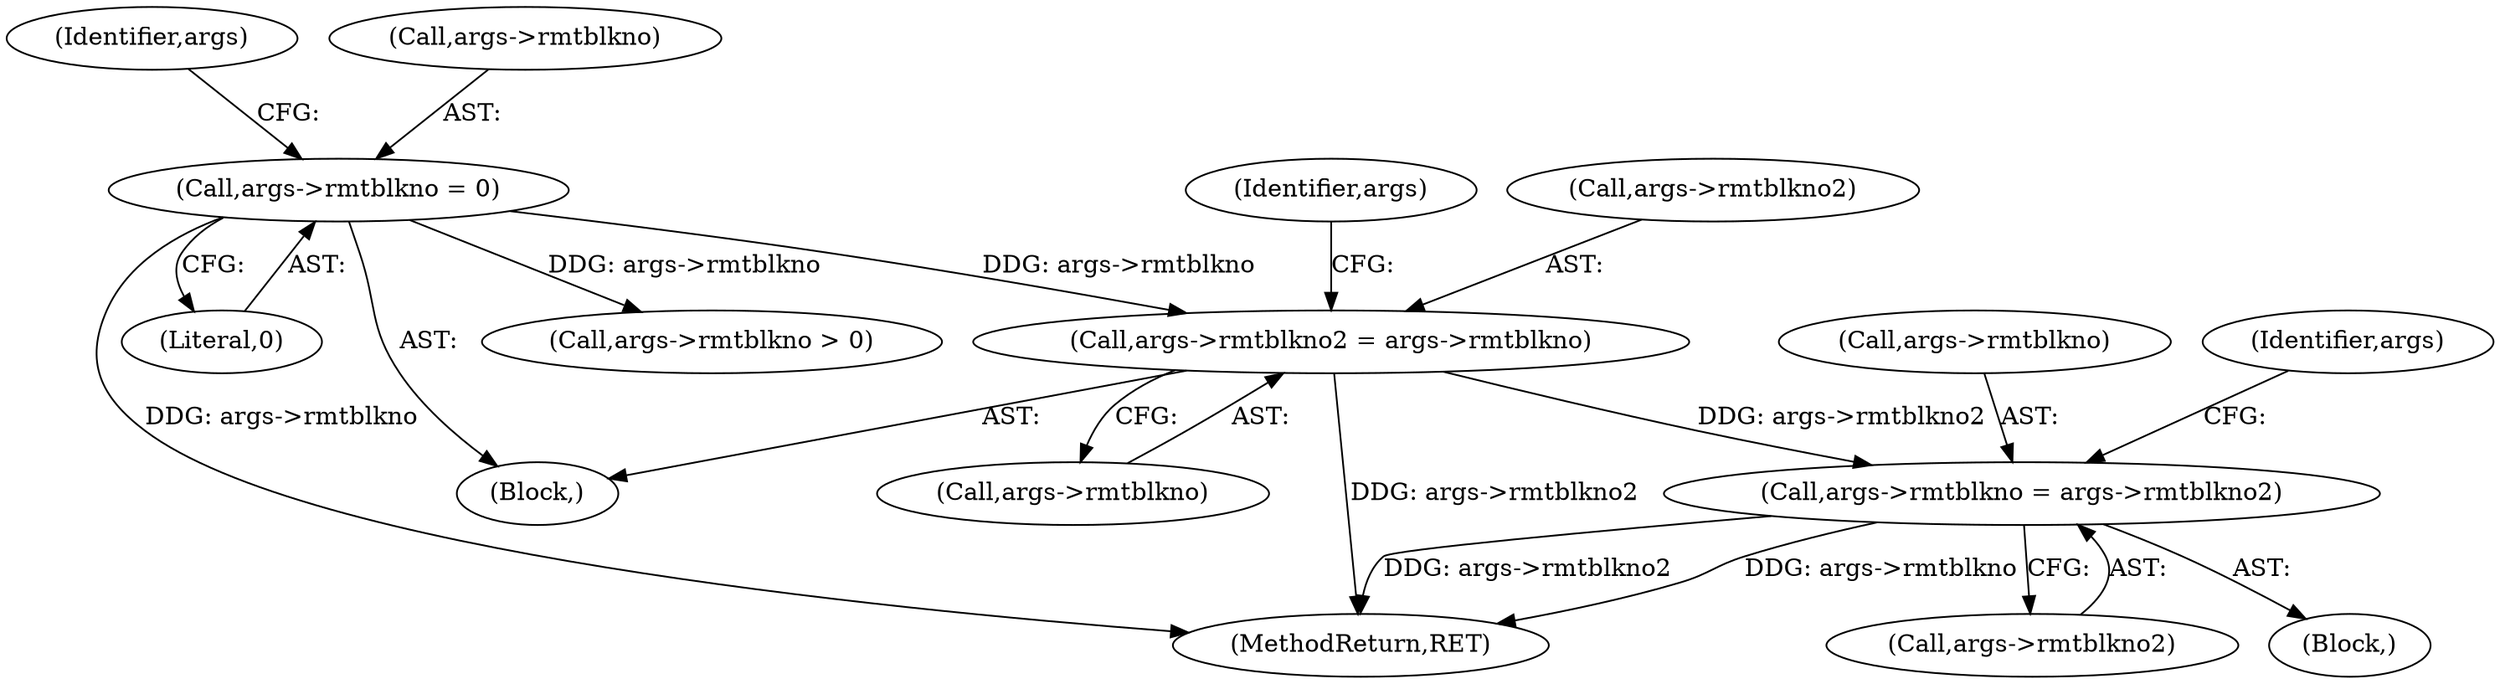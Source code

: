 digraph "0_linux_8275cdd0e7ac550dcce2b3ef6d2fb3b808c1ae59_1@pointer" {
"1000257" [label="(Call,args->rmtblkno2 = args->rmtblkno)"];
"1000278" [label="(Call,args->rmtblkno = 0)"];
"1000500" [label="(Call,args->rmtblkno = args->rmtblkno2)"];
"1000285" [label="(Identifier,args)"];
"1000458" [label="(Call,args->rmtblkno > 0)"];
"1000478" [label="(Block,)"];
"1000261" [label="(Call,args->rmtblkno)"];
"1000257" [label="(Call,args->rmtblkno2 = args->rmtblkno)"];
"1000724" [label="(MethodReturn,RET)"];
"1000501" [label="(Call,args->rmtblkno)"];
"1000266" [label="(Identifier,args)"];
"1000509" [label="(Identifier,args)"];
"1000282" [label="(Literal,0)"];
"1000504" [label="(Call,args->rmtblkno2)"];
"1000279" [label="(Call,args->rmtblkno)"];
"1000258" [label="(Call,args->rmtblkno2)"];
"1000500" [label="(Call,args->rmtblkno = args->rmtblkno2)"];
"1000228" [label="(Block,)"];
"1000278" [label="(Call,args->rmtblkno = 0)"];
"1000257" -> "1000228"  [label="AST: "];
"1000257" -> "1000261"  [label="CFG: "];
"1000258" -> "1000257"  [label="AST: "];
"1000261" -> "1000257"  [label="AST: "];
"1000266" -> "1000257"  [label="CFG: "];
"1000257" -> "1000724"  [label="DDG: args->rmtblkno2"];
"1000278" -> "1000257"  [label="DDG: args->rmtblkno"];
"1000257" -> "1000500"  [label="DDG: args->rmtblkno2"];
"1000278" -> "1000228"  [label="AST: "];
"1000278" -> "1000282"  [label="CFG: "];
"1000279" -> "1000278"  [label="AST: "];
"1000282" -> "1000278"  [label="AST: "];
"1000285" -> "1000278"  [label="CFG: "];
"1000278" -> "1000724"  [label="DDG: args->rmtblkno"];
"1000278" -> "1000458"  [label="DDG: args->rmtblkno"];
"1000500" -> "1000478"  [label="AST: "];
"1000500" -> "1000504"  [label="CFG: "];
"1000501" -> "1000500"  [label="AST: "];
"1000504" -> "1000500"  [label="AST: "];
"1000509" -> "1000500"  [label="CFG: "];
"1000500" -> "1000724"  [label="DDG: args->rmtblkno"];
"1000500" -> "1000724"  [label="DDG: args->rmtblkno2"];
}
